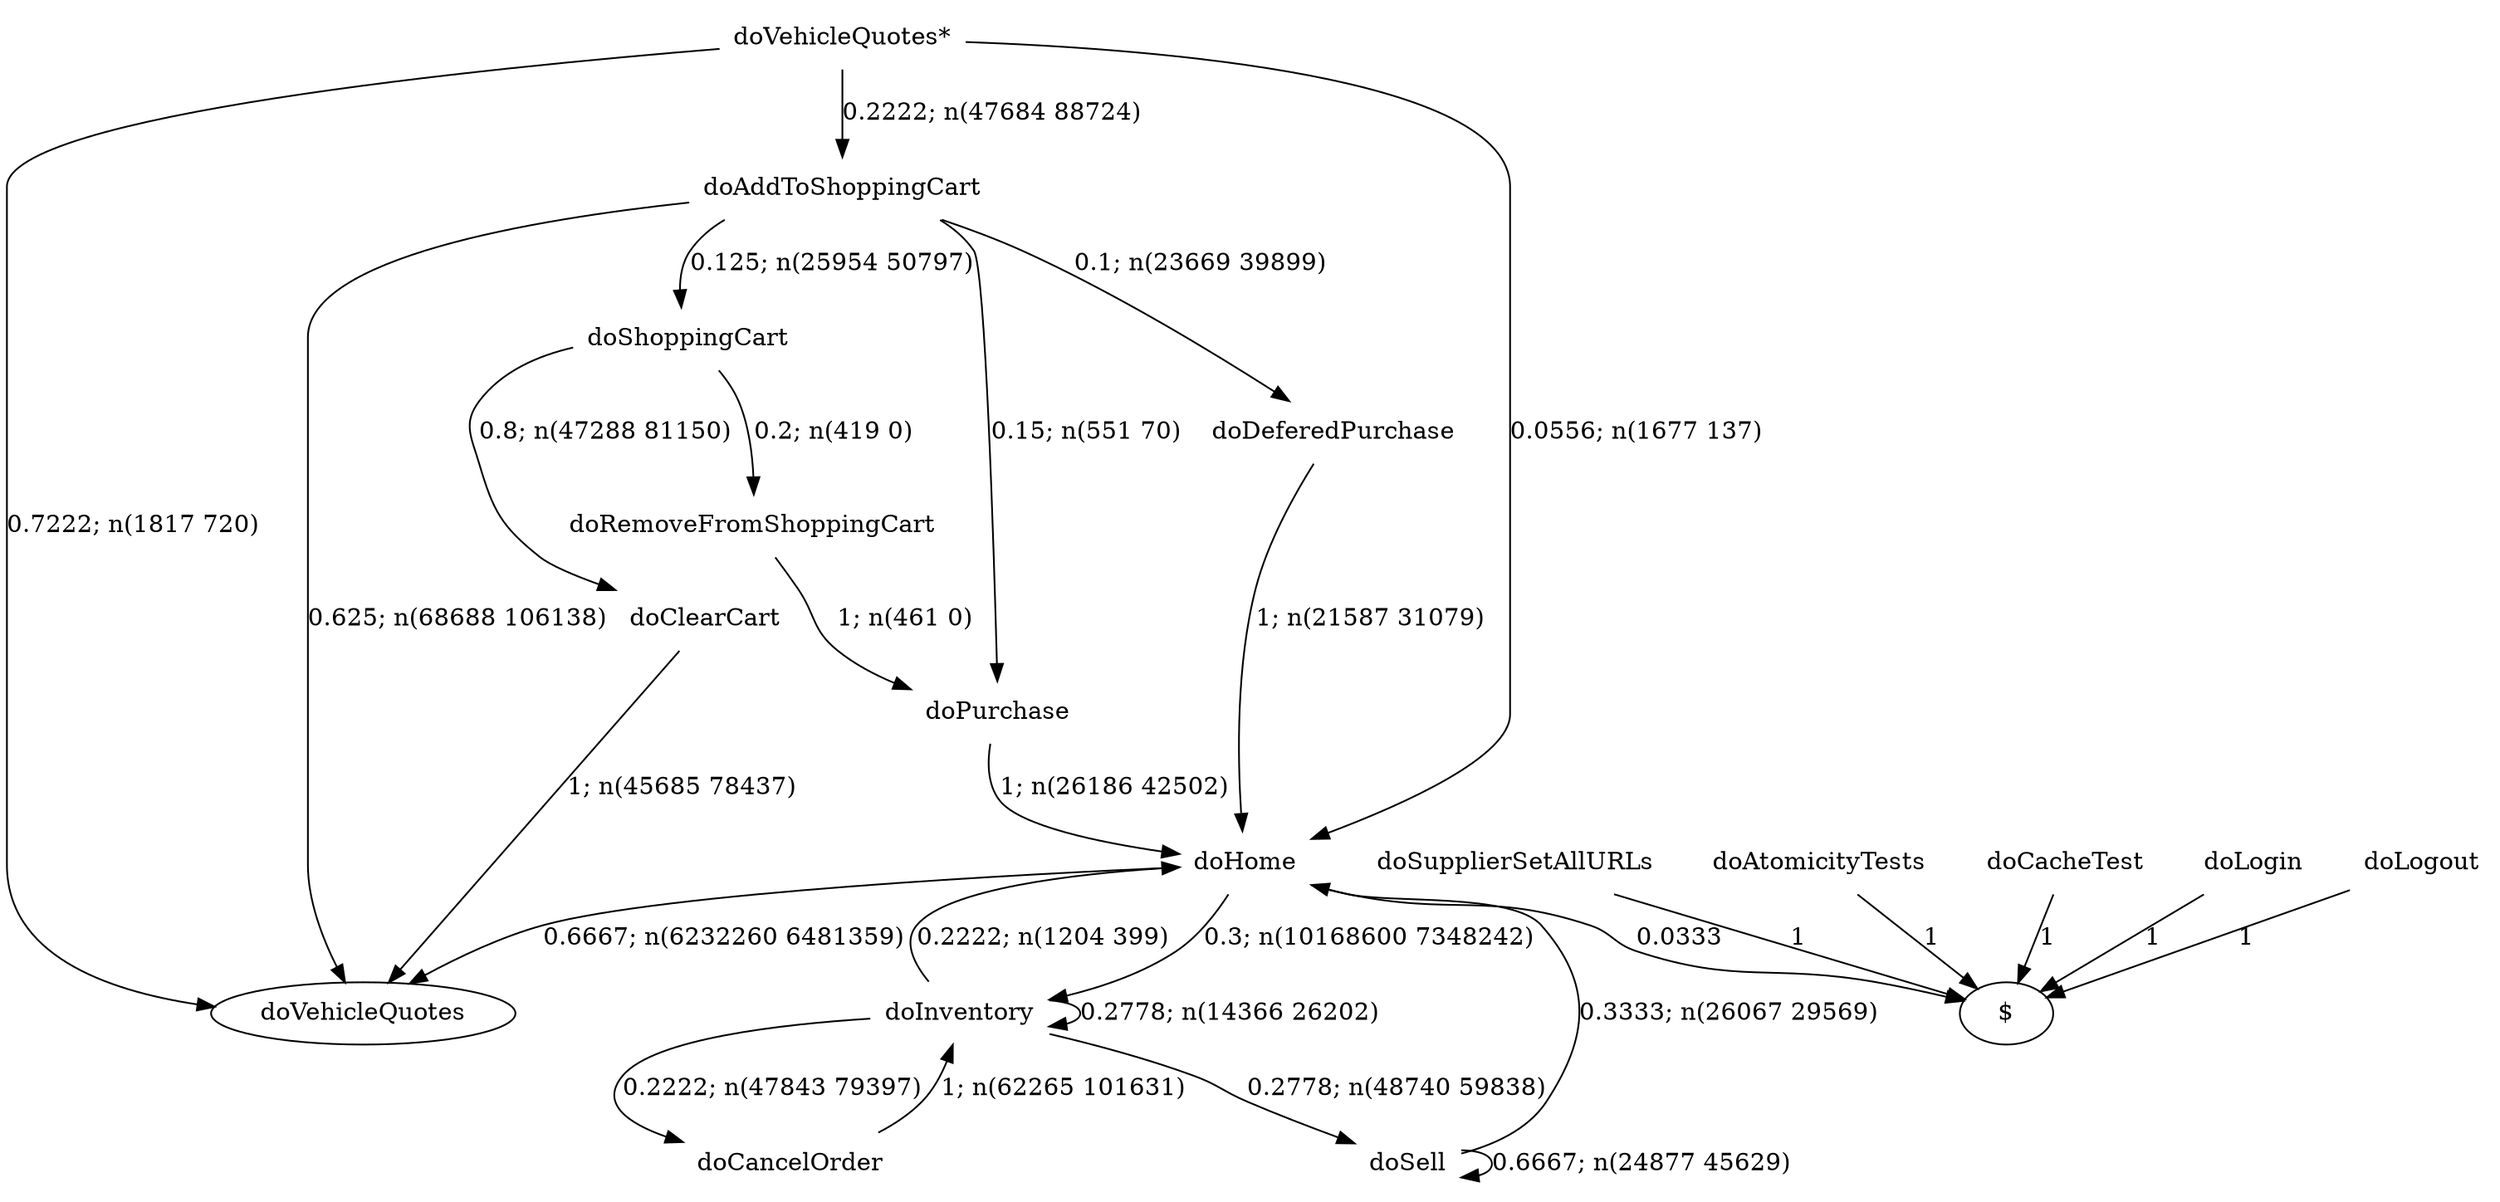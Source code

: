 digraph G {"doVehicleQuotes*" [label="doVehicleQuotes*",shape=none];"doSupplierSetAllURLs" [label="doSupplierSetAllURLs",shape=none];"doAtomicityTests" [label="doAtomicityTests",shape=none];"doCacheTest" [label="doCacheTest",shape=none];"doLogin" [label="doLogin",shape=none];"doAddToShoppingCart" [label="doAddToShoppingCart",shape=none];"doDeferedPurchase" [label="doDeferedPurchase",shape=none];"doHome" [label="doHome",shape=none];"doShoppingCart" [label="doShoppingCart",shape=none];"doClearCart" [label="doClearCart",shape=none];"doPurchase" [label="doPurchase",shape=none];"doInventory" [label="doInventory",shape=none];"doSell" [label="doSell",shape=none];"doLogout" [label="doLogout",shape=none];"doCancelOrder" [label="doCancelOrder",shape=none];"doRemoveFromShoppingCart" [label="doRemoveFromShoppingCart",shape=none];"doVehicleQuotes*"->"doVehicleQuotes" [style=solid,label="0.7222; n(1817 720)"];"doVehicleQuotes*"->"doAddToShoppingCart" [style=solid,label="0.2222; n(47684 88724)"];"doVehicleQuotes*"->"doHome" [style=solid,label="0.0556; n(1677 137)"];"doSupplierSetAllURLs"->"$" [style=solid,label="1"];"doAtomicityTests"->"$" [style=solid,label="1"];"doCacheTest"->"$" [style=solid,label="1"];"doLogin"->"$" [style=solid,label="1"];"doAddToShoppingCart"->"doVehicleQuotes" [style=solid,label="0.625; n(68688 106138)"];"doAddToShoppingCart"->"doDeferedPurchase" [style=solid,label="0.1; n(23669 39899)"];"doAddToShoppingCart"->"doShoppingCart" [style=solid,label="0.125; n(25954 50797)"];"doAddToShoppingCart"->"doPurchase" [style=solid,label="0.15; n(551 70)"];"doDeferedPurchase"->"doHome" [style=solid,label="1; n(21587 31079)"];"doHome"->"doVehicleQuotes" [style=solid,label="0.6667; n(6232260 6481359)"];"doHome"->"doInventory" [style=solid,label="0.3; n(10168600 7348242)"];"doHome"->"$" [style=solid,label="0.0333"];"doShoppingCart"->"doClearCart" [style=solid,label="0.8; n(47288 81150)"];"doShoppingCart"->"doRemoveFromShoppingCart" [style=solid,label="0.2; n(419 0)"];"doClearCart"->"doVehicleQuotes" [style=solid,label="1; n(45685 78437)"];"doPurchase"->"doHome" [style=solid,label="1; n(26186 42502)"];"doInventory"->"doHome" [style=solid,label="0.2222; n(1204 399)"];"doInventory"->"doInventory" [style=solid,label="0.2778; n(14366 26202)"];"doInventory"->"doSell" [style=solid,label="0.2778; n(48740 59838)"];"doInventory"->"doCancelOrder" [style=solid,label="0.2222; n(47843 79397)"];"doSell"->"doHome" [style=solid,label="0.3333; n(26067 29569)"];"doSell"->"doSell" [style=solid,label="0.6667; n(24877 45629)"];"doLogout"->"$" [style=solid,label="1"];"doCancelOrder"->"doInventory" [style=solid,label="1; n(62265 101631)"];"doRemoveFromShoppingCart"->"doPurchase" [style=solid,label="1; n(461 0)"];}